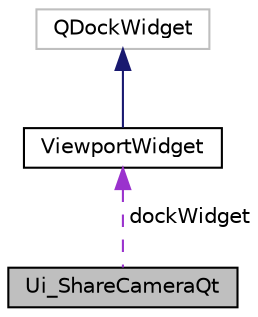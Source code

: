 digraph "Ui_ShareCameraQt"
{
  edge [fontname="Helvetica",fontsize="10",labelfontname="Helvetica",labelfontsize="10"];
  node [fontname="Helvetica",fontsize="10",shape=record];
  Node1 [label="Ui_ShareCameraQt",height=0.2,width=0.4,color="black", fillcolor="grey75", style="filled" fontcolor="black"];
  Node2 -> Node1 [dir="back",color="darkorchid3",fontsize="10",style="dashed",label=" dockWidget" ];
  Node2 [label="ViewportWidget",height=0.2,width=0.4,color="black", fillcolor="white", style="filled",URL="$class_viewport_widget.html"];
  Node3 -> Node2 [dir="back",color="midnightblue",fontsize="10",style="solid"];
  Node3 [label="QDockWidget",height=0.2,width=0.4,color="grey75", fillcolor="white", style="filled"];
}
